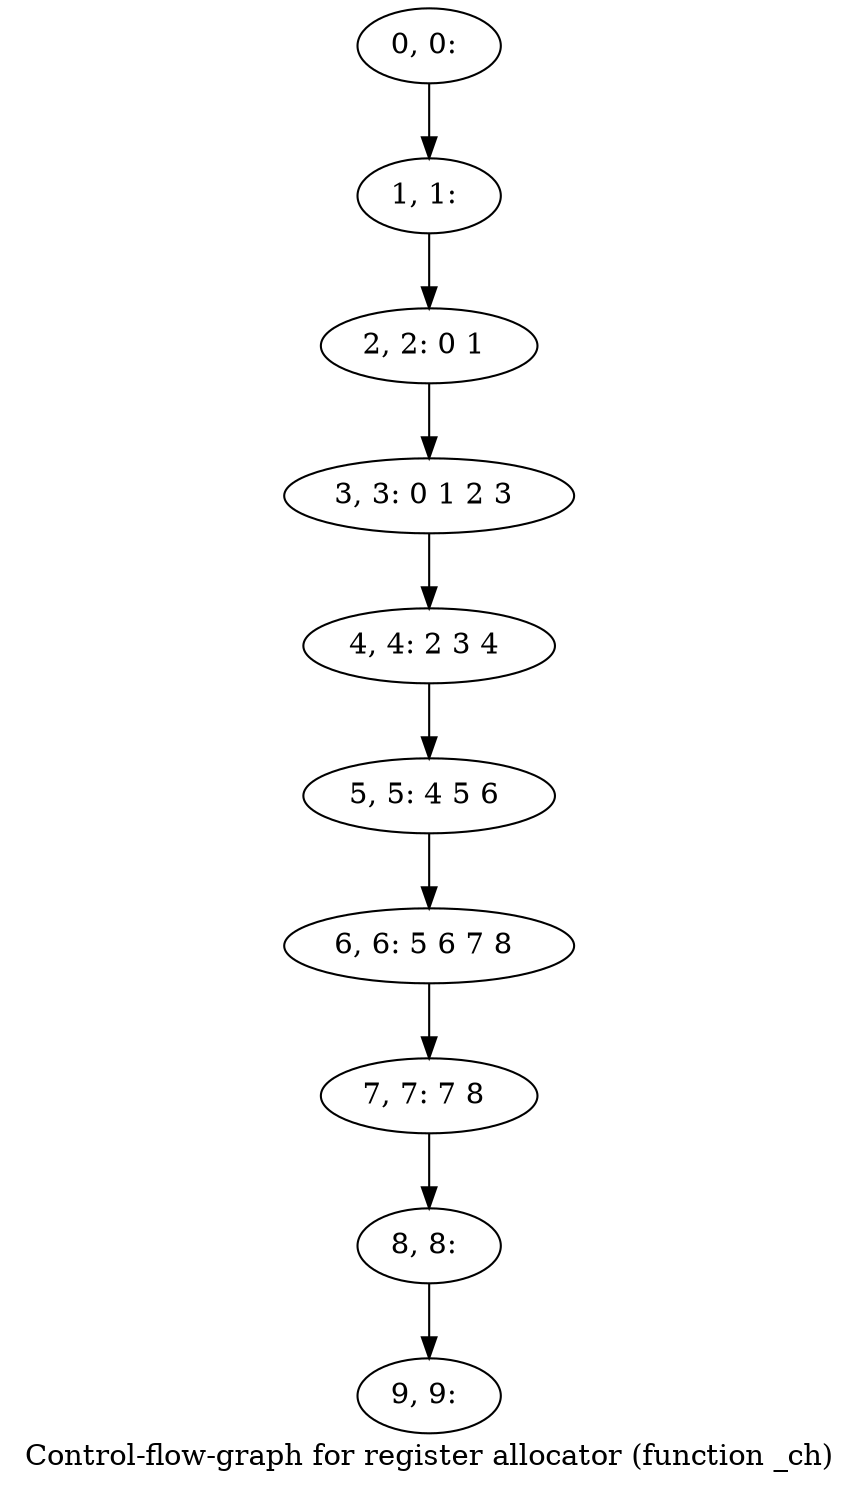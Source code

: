 digraph G {
graph [label="Control-flow-graph for register allocator (function _ch)"]
0[label="0, 0: "];
1[label="1, 1: "];
2[label="2, 2: 0 1 "];
3[label="3, 3: 0 1 2 3 "];
4[label="4, 4: 2 3 4 "];
5[label="5, 5: 4 5 6 "];
6[label="6, 6: 5 6 7 8 "];
7[label="7, 7: 7 8 "];
8[label="8, 8: "];
9[label="9, 9: "];
0->1 ;
1->2 ;
2->3 ;
3->4 ;
4->5 ;
5->6 ;
6->7 ;
7->8 ;
8->9 ;
}
